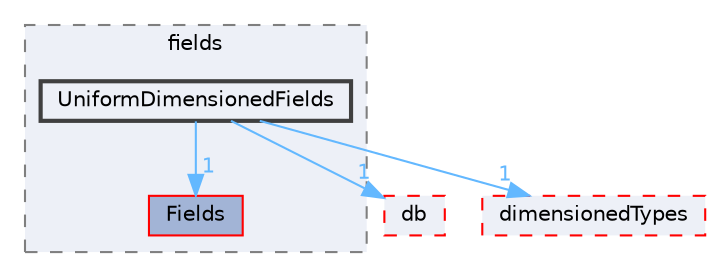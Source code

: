 digraph "src/OpenFOAM/fields/UniformDimensionedFields"
{
 // LATEX_PDF_SIZE
  bgcolor="transparent";
  edge [fontname=Helvetica,fontsize=10,labelfontname=Helvetica,labelfontsize=10];
  node [fontname=Helvetica,fontsize=10,shape=box,height=0.2,width=0.4];
  compound=true
  subgraph clusterdir_962442b8f989d5529fab5e0f0e4ffb74 {
    graph [ bgcolor="#edf0f7", pencolor="grey50", label="fields", fontname=Helvetica,fontsize=10 style="filled,dashed", URL="dir_962442b8f989d5529fab5e0f0e4ffb74.html",tooltip=""]
  dir_7d364942a13d3ce50f6681364b448a98 [label="Fields", fillcolor="#a2b4d6", color="red", style="filled", URL="dir_7d364942a13d3ce50f6681364b448a98.html",tooltip=""];
  dir_720173bad0141fa3d47f368eab178b74 [label="UniformDimensionedFields", fillcolor="#edf0f7", color="grey25", style="filled,bold", URL="dir_720173bad0141fa3d47f368eab178b74.html",tooltip=""];
  }
  dir_63c634f7a7cfd679ac26c67fb30fc32f [label="db", fillcolor="#edf0f7", color="red", style="filled,dashed", URL="dir_63c634f7a7cfd679ac26c67fb30fc32f.html",tooltip=""];
  dir_d4979fdf35c07e0caec68718d229a4b4 [label="dimensionedTypes", fillcolor="#edf0f7", color="red", style="filled,dashed", URL="dir_d4979fdf35c07e0caec68718d229a4b4.html",tooltip=""];
  dir_720173bad0141fa3d47f368eab178b74->dir_63c634f7a7cfd679ac26c67fb30fc32f [headlabel="1", labeldistance=1.5 headhref="dir_004207_000817.html" href="dir_004207_000817.html" color="steelblue1" fontcolor="steelblue1"];
  dir_720173bad0141fa3d47f368eab178b74->dir_7d364942a13d3ce50f6681364b448a98 [headlabel="1", labeldistance=1.5 headhref="dir_004207_001336.html" href="dir_004207_001336.html" color="steelblue1" fontcolor="steelblue1"];
  dir_720173bad0141fa3d47f368eab178b74->dir_d4979fdf35c07e0caec68718d229a4b4 [headlabel="1", labeldistance=1.5 headhref="dir_004207_000949.html" href="dir_004207_000949.html" color="steelblue1" fontcolor="steelblue1"];
}
